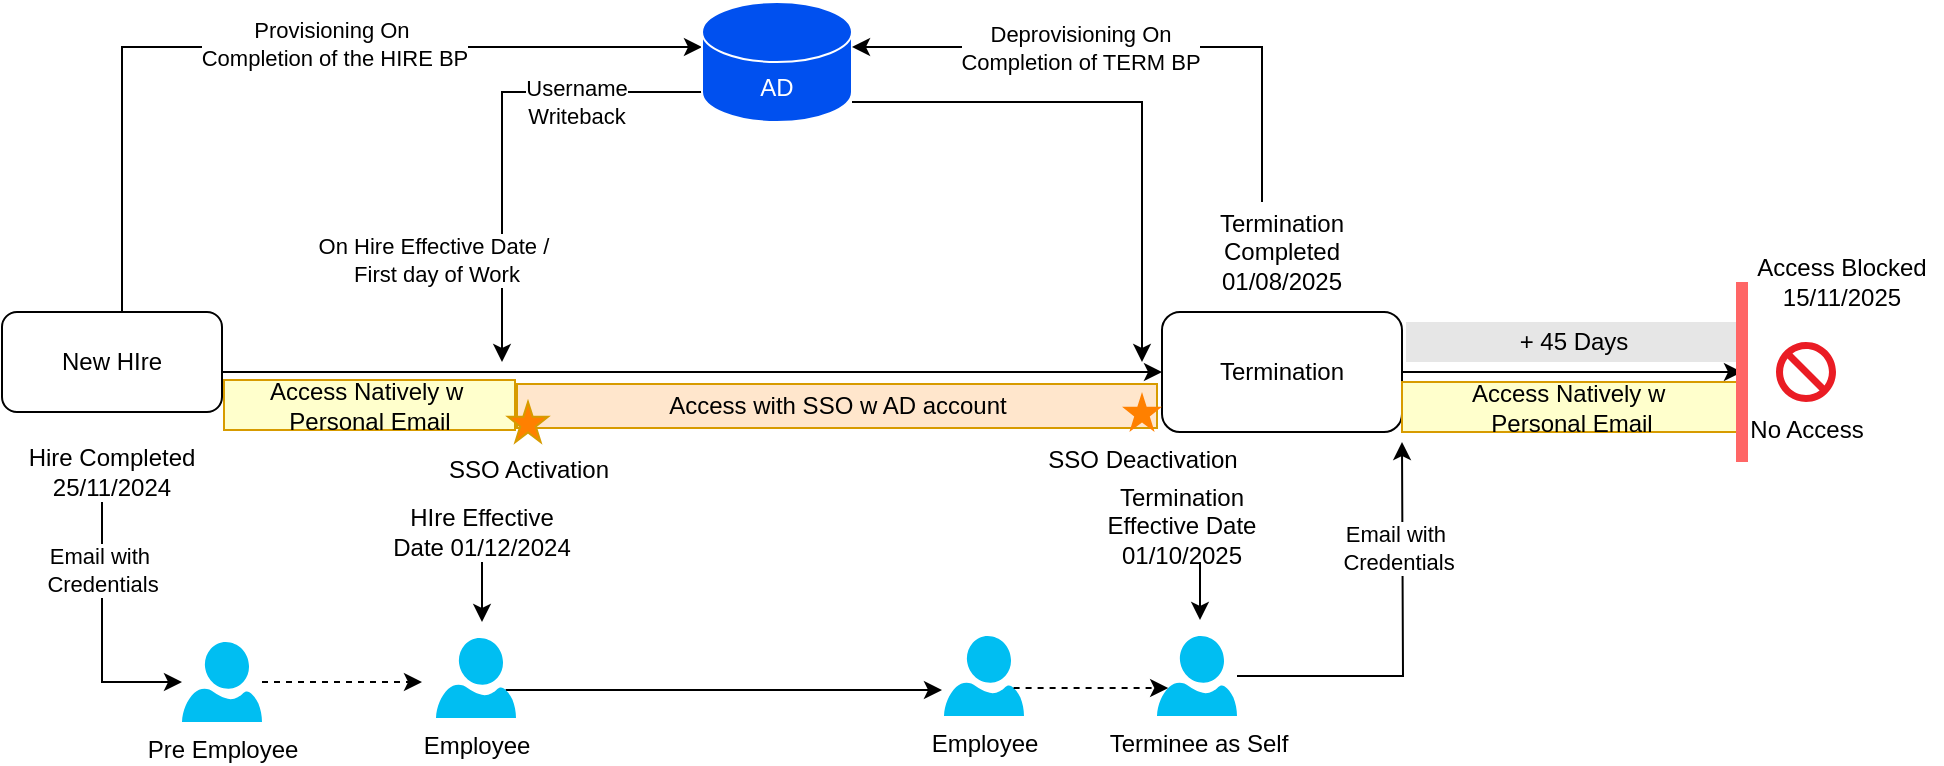 <mxfile version="24.9.0">
  <diagram name="Page-1" id="pgXmS0MTsjrdCNZytwQQ">
    <mxGraphModel dx="1018" dy="532" grid="1" gridSize="10" guides="1" tooltips="1" connect="1" arrows="1" fold="1" page="1" pageScale="1" pageWidth="850" pageHeight="1100" math="0" shadow="0">
      <root>
        <mxCell id="0" />
        <mxCell id="1" parent="0" />
        <mxCell id="-1CU30dOZKvikORUAK3m-4" style="edgeStyle=orthogonalEdgeStyle;rounded=0;orthogonalLoop=1;jettySize=auto;html=1;entryX=0;entryY=0.5;entryDx=0;entryDy=0;exitX=1;exitY=0.5;exitDx=0;exitDy=0;" edge="1" parent="1" source="-1CU30dOZKvikORUAK3m-1" target="-1CU30dOZKvikORUAK3m-2">
          <mxGeometry relative="1" as="geometry">
            <Array as="points">
              <mxPoint x="180" y="285" />
            </Array>
          </mxGeometry>
        </mxCell>
        <mxCell id="-1CU30dOZKvikORUAK3m-13" style="edgeStyle=orthogonalEdgeStyle;rounded=0;orthogonalLoop=1;jettySize=auto;html=1;entryX=0;entryY=0;entryDx=0;entryDy=22.5;entryPerimeter=0;" edge="1" parent="1" source="-1CU30dOZKvikORUAK3m-1" target="-1CU30dOZKvikORUAK3m-12">
          <mxGeometry relative="1" as="geometry">
            <Array as="points">
              <mxPoint x="130" y="123" />
            </Array>
          </mxGeometry>
        </mxCell>
        <mxCell id="-1CU30dOZKvikORUAK3m-14" value="Provisioning On&amp;nbsp;&lt;div&gt;Completion of the HIRE BP&lt;/div&gt;" style="edgeLabel;html=1;align=center;verticalAlign=middle;resizable=0;points=[];" vertex="1" connectable="0" parent="-1CU30dOZKvikORUAK3m-13">
          <mxGeometry x="0.036" relative="1" as="geometry">
            <mxPoint x="19" y="-2" as="offset" />
          </mxGeometry>
        </mxCell>
        <mxCell id="-1CU30dOZKvikORUAK3m-1" value="New HIre" style="rounded=1;whiteSpace=wrap;html=1;" vertex="1" parent="1">
          <mxGeometry x="70" y="255" width="110" height="50" as="geometry" />
        </mxCell>
        <mxCell id="-1CU30dOZKvikORUAK3m-33" style="edgeStyle=orthogonalEdgeStyle;rounded=0;orthogonalLoop=1;jettySize=auto;html=1;" edge="1" parent="1" source="-1CU30dOZKvikORUAK3m-2">
          <mxGeometry relative="1" as="geometry">
            <mxPoint x="940" y="285" as="targetPoint" />
          </mxGeometry>
        </mxCell>
        <mxCell id="-1CU30dOZKvikORUAK3m-2" value="Termination" style="rounded=1;whiteSpace=wrap;html=1;" vertex="1" parent="1">
          <mxGeometry x="650" y="255" width="120" height="60" as="geometry" />
        </mxCell>
        <mxCell id="-1CU30dOZKvikORUAK3m-3" value="HIre Effective Date 01/12/2024" style="text;html=1;align=center;verticalAlign=middle;whiteSpace=wrap;rounded=0;" vertex="1" parent="1">
          <mxGeometry x="260" y="350" width="100" height="30" as="geometry" />
        </mxCell>
        <mxCell id="-1CU30dOZKvikORUAK3m-7" style="edgeStyle=orthogonalEdgeStyle;rounded=0;orthogonalLoop=1;jettySize=auto;html=1;" edge="1" parent="1" source="-1CU30dOZKvikORUAK3m-5" target="-1CU30dOZKvikORUAK3m-6">
          <mxGeometry relative="1" as="geometry">
            <Array as="points">
              <mxPoint x="120" y="440" />
            </Array>
          </mxGeometry>
        </mxCell>
        <mxCell id="-1CU30dOZKvikORUAK3m-8" value="Email with&amp;nbsp;&lt;div&gt;Credentials&lt;/div&gt;" style="edgeLabel;html=1;align=center;verticalAlign=middle;resizable=0;points=[];" vertex="1" connectable="0" parent="-1CU30dOZKvikORUAK3m-7">
          <mxGeometry x="-0.478" relative="1" as="geometry">
            <mxPoint as="offset" />
          </mxGeometry>
        </mxCell>
        <mxCell id="-1CU30dOZKvikORUAK3m-5" value="Hire Completed&lt;div&gt;25/11/2024&lt;/div&gt;" style="text;html=1;align=center;verticalAlign=middle;whiteSpace=wrap;rounded=0;" vertex="1" parent="1">
          <mxGeometry x="80" y="320" width="90" height="30" as="geometry" />
        </mxCell>
        <mxCell id="-1CU30dOZKvikORUAK3m-10" style="edgeStyle=orthogonalEdgeStyle;rounded=0;orthogonalLoop=1;jettySize=auto;html=1;exitX=0.87;exitY=0.65;exitDx=0;exitDy=0;exitPerimeter=0;" edge="1" parent="1" source="-1CU30dOZKvikORUAK3m-9">
          <mxGeometry relative="1" as="geometry">
            <mxPoint x="540" y="444" as="targetPoint" />
          </mxGeometry>
        </mxCell>
        <mxCell id="-1CU30dOZKvikORUAK3m-18" style="edgeStyle=orthogonalEdgeStyle;rounded=0;orthogonalLoop=1;jettySize=auto;html=1;dashed=1;" edge="1" parent="1" source="-1CU30dOZKvikORUAK3m-6">
          <mxGeometry relative="1" as="geometry">
            <mxPoint x="280" y="440" as="targetPoint" />
          </mxGeometry>
        </mxCell>
        <mxCell id="-1CU30dOZKvikORUAK3m-6" value="Pre Employee" style="verticalLabelPosition=bottom;html=1;verticalAlign=top;align=center;strokeColor=none;fillColor=#00BEF2;shape=mxgraph.azure.user;" vertex="1" parent="1">
          <mxGeometry x="160" y="420" width="40" height="40" as="geometry" />
        </mxCell>
        <mxCell id="-1CU30dOZKvikORUAK3m-9" value="Employee" style="verticalLabelPosition=bottom;html=1;verticalAlign=top;align=center;strokeColor=none;fillColor=#00BEF2;shape=mxgraph.azure.user;" vertex="1" parent="1">
          <mxGeometry x="287" y="418" width="40" height="40" as="geometry" />
        </mxCell>
        <mxCell id="-1CU30dOZKvikORUAK3m-11" value="" style="endArrow=classic;html=1;rounded=0;" edge="1" parent="1">
          <mxGeometry width="50" height="50" relative="1" as="geometry">
            <mxPoint x="310" y="380" as="sourcePoint" />
            <mxPoint x="310" y="410" as="targetPoint" />
          </mxGeometry>
        </mxCell>
        <mxCell id="-1CU30dOZKvikORUAK3m-15" style="edgeStyle=orthogonalEdgeStyle;rounded=0;orthogonalLoop=1;jettySize=auto;html=1;exitX=0;exitY=1;exitDx=0;exitDy=-15;exitPerimeter=0;" edge="1" parent="1" source="-1CU30dOZKvikORUAK3m-12">
          <mxGeometry relative="1" as="geometry">
            <mxPoint x="320" y="280" as="targetPoint" />
            <mxPoint x="410" y="112.5" as="sourcePoint" />
            <Array as="points">
              <mxPoint x="320" y="145" />
            </Array>
          </mxGeometry>
        </mxCell>
        <mxCell id="-1CU30dOZKvikORUAK3m-16" value="&lt;div&gt;On Hire Effective Date /&amp;nbsp;&lt;/div&gt;&lt;div&gt;First day of Work&lt;/div&gt;" style="edgeLabel;html=1;align=center;verticalAlign=middle;resizable=0;points=[];" vertex="1" connectable="0" parent="-1CU30dOZKvikORUAK3m-15">
          <mxGeometry x="0.145" y="1" relative="1" as="geometry">
            <mxPoint x="-34" y="49" as="offset" />
          </mxGeometry>
        </mxCell>
        <mxCell id="-1CU30dOZKvikORUAK3m-36" value="Username&lt;div&gt;Writeback&lt;/div&gt;" style="edgeLabel;html=1;align=center;verticalAlign=middle;resizable=0;points=[];" vertex="1" connectable="0" parent="-1CU30dOZKvikORUAK3m-15">
          <mxGeometry x="-0.378" y="-1" relative="1" as="geometry">
            <mxPoint x="10" y="6" as="offset" />
          </mxGeometry>
        </mxCell>
        <mxCell id="-1CU30dOZKvikORUAK3m-59" style="edgeStyle=orthogonalEdgeStyle;rounded=0;orthogonalLoop=1;jettySize=auto;html=1;" edge="1" parent="1" source="-1CU30dOZKvikORUAK3m-12">
          <mxGeometry relative="1" as="geometry">
            <mxPoint x="640" y="280" as="targetPoint" />
            <Array as="points">
              <mxPoint x="640" y="150" />
            </Array>
          </mxGeometry>
        </mxCell>
        <mxCell id="-1CU30dOZKvikORUAK3m-12" value="AD" style="shape=cylinder3;whiteSpace=wrap;html=1;boundedLbl=1;backgroundOutline=1;size=15;fillColor=#0050ef;fontColor=#ffffff;strokeColor=#FFFFFF;" vertex="1" parent="1">
          <mxGeometry x="420" y="100" width="75" height="60" as="geometry" />
        </mxCell>
        <mxCell id="-1CU30dOZKvikORUAK3m-19" value="Employee" style="verticalLabelPosition=bottom;html=1;verticalAlign=top;align=center;strokeColor=none;fillColor=#00BEF2;shape=mxgraph.azure.user;" vertex="1" parent="1">
          <mxGeometry x="541" y="417" width="40" height="40" as="geometry" />
        </mxCell>
        <mxCell id="-1CU30dOZKvikORUAK3m-20" value="Termination Effective Date 01/10/2025" style="text;html=1;align=center;verticalAlign=middle;whiteSpace=wrap;rounded=0;" vertex="1" parent="1">
          <mxGeometry x="610" y="347" width="100" height="30" as="geometry" />
        </mxCell>
        <mxCell id="-1CU30dOZKvikORUAK3m-34" style="edgeStyle=orthogonalEdgeStyle;rounded=0;orthogonalLoop=1;jettySize=auto;html=1;" edge="1" parent="1" source="-1CU30dOZKvikORUAK3m-22">
          <mxGeometry relative="1" as="geometry">
            <mxPoint x="770" y="320" as="targetPoint" />
          </mxGeometry>
        </mxCell>
        <mxCell id="-1CU30dOZKvikORUAK3m-35" value="Email with&amp;nbsp;&lt;div&gt;Credentials&lt;/div&gt;" style="edgeLabel;html=1;align=center;verticalAlign=middle;resizable=0;points=[];" vertex="1" connectable="0" parent="-1CU30dOZKvikORUAK3m-34">
          <mxGeometry x="0.469" y="2" relative="1" as="geometry">
            <mxPoint as="offset" />
          </mxGeometry>
        </mxCell>
        <mxCell id="-1CU30dOZKvikORUAK3m-22" value="Terminee as Self" style="verticalLabelPosition=bottom;html=1;verticalAlign=top;align=center;strokeColor=none;fillColor=#00BEF2;shape=mxgraph.azure.user;" vertex="1" parent="1">
          <mxGeometry x="647.5" y="417" width="40" height="40" as="geometry" />
        </mxCell>
        <mxCell id="-1CU30dOZKvikORUAK3m-24" value="Termination&lt;div&gt;Completed&lt;/div&gt;&lt;div&gt;01/08/2025&lt;/div&gt;" style="text;html=1;align=center;verticalAlign=middle;whiteSpace=wrap;rounded=0;" vertex="1" parent="1">
          <mxGeometry x="660" y="210" width="100" height="30" as="geometry" />
        </mxCell>
        <mxCell id="-1CU30dOZKvikORUAK3m-29" value="Access with SSO w AD account" style="rounded=0;whiteSpace=wrap;html=1;fillColor=#ffe6cc;strokeColor=#d79b00;" vertex="1" parent="1">
          <mxGeometry x="327.5" y="291" width="320" height="22" as="geometry" />
        </mxCell>
        <mxCell id="-1CU30dOZKvikORUAK3m-37" value="Access Natively w&amp;nbsp;&lt;div&gt;Personal Email&lt;/div&gt;" style="rounded=0;whiteSpace=wrap;html=1;fillColor=#FFFFCC;strokeColor=#d79b00;" vertex="1" parent="1">
          <mxGeometry x="181" y="289" width="145.5" height="25" as="geometry" />
        </mxCell>
        <mxCell id="-1CU30dOZKvikORUAK3m-38" value="Access Natively w&amp;nbsp;&lt;div&gt;Personal Email&lt;/div&gt;" style="rounded=0;whiteSpace=wrap;html=1;fillColor=#FFFFCC;strokeColor=#d79b00;" vertex="1" parent="1">
          <mxGeometry x="770" y="290" width="170" height="25" as="geometry" />
        </mxCell>
        <mxCell id="-1CU30dOZKvikORUAK3m-39" value="+ 45 Days" style="text;html=1;align=center;verticalAlign=middle;whiteSpace=wrap;rounded=0;fillColor=#E6E6E6;" vertex="1" parent="1">
          <mxGeometry x="772" y="260" width="168" height="20" as="geometry" />
        </mxCell>
        <mxCell id="-1CU30dOZKvikORUAK3m-45" value="No Access" style="sketch=0;aspect=fixed;pointerEvents=1;shadow=0;dashed=0;html=1;strokeColor=none;labelPosition=center;verticalLabelPosition=bottom;verticalAlign=top;align=center;shape=mxgraph.mscae.enterprise.not_allowed;fillColor=#EA1C24;" vertex="1" parent="1">
          <mxGeometry x="957" y="270" width="30" height="30" as="geometry" />
        </mxCell>
        <mxCell id="-1CU30dOZKvikORUAK3m-46" value="" style="endArrow=none;html=1;rounded=0;strokeWidth=6;strokeColor=#FF6666;" edge="1" parent="1">
          <mxGeometry width="50" height="50" relative="1" as="geometry">
            <mxPoint x="940" y="330" as="sourcePoint" />
            <mxPoint x="940" y="240" as="targetPoint" />
          </mxGeometry>
        </mxCell>
        <mxCell id="-1CU30dOZKvikORUAK3m-52" style="edgeStyle=orthogonalEdgeStyle;rounded=0;orthogonalLoop=1;jettySize=auto;html=1;dashed=1;entryX=0.14;entryY=0.65;entryDx=0;entryDy=0;entryPerimeter=0;exitX=0.87;exitY=0.65;exitDx=0;exitDy=0;exitPerimeter=0;" edge="1" parent="1" source="-1CU30dOZKvikORUAK3m-19" target="-1CU30dOZKvikORUAK3m-22">
          <mxGeometry relative="1" as="geometry">
            <mxPoint x="290" y="450" as="targetPoint" />
            <mxPoint x="500" y="443" as="sourcePoint" />
          </mxGeometry>
        </mxCell>
        <mxCell id="-1CU30dOZKvikORUAK3m-54" value="" style="endArrow=classic;html=1;rounded=0;" edge="1" parent="1">
          <mxGeometry width="50" height="50" relative="1" as="geometry">
            <mxPoint x="669" y="380" as="sourcePoint" />
            <mxPoint x="669" y="409" as="targetPoint" />
          </mxGeometry>
        </mxCell>
        <mxCell id="-1CU30dOZKvikORUAK3m-55" value="SSO Activation" style="verticalLabelPosition=bottom;verticalAlign=top;html=1;shape=mxgraph.basic.star;fillColor=#FF8000;strokeColor=#d79b00;" vertex="1" parent="1">
          <mxGeometry x="323" y="300" width="20" height="20" as="geometry" />
        </mxCell>
        <mxCell id="-1CU30dOZKvikORUAK3m-56" style="edgeStyle=orthogonalEdgeStyle;rounded=0;orthogonalLoop=1;jettySize=auto;html=1;entryX=1;entryY=0;entryDx=0;entryDy=22.5;entryPerimeter=0;" edge="1" parent="1" target="-1CU30dOZKvikORUAK3m-12">
          <mxGeometry relative="1" as="geometry">
            <mxPoint x="700" y="200" as="sourcePoint" />
            <Array as="points">
              <mxPoint x="700" y="123" />
            </Array>
          </mxGeometry>
        </mxCell>
        <mxCell id="-1CU30dOZKvikORUAK3m-57" value="Deprovisioning On&lt;div&gt;Completion of TERM BP&lt;/div&gt;" style="edgeLabel;html=1;align=center;verticalAlign=middle;resizable=0;points=[];" vertex="1" connectable="0" parent="-1CU30dOZKvikORUAK3m-56">
          <mxGeometry x="0.192" relative="1" as="geometry">
            <mxPoint as="offset" />
          </mxGeometry>
        </mxCell>
        <mxCell id="-1CU30dOZKvikORUAK3m-58" value="Access Blocked&lt;div&gt;15/11/2025&lt;/div&gt;" style="text;html=1;align=center;verticalAlign=middle;whiteSpace=wrap;rounded=0;" vertex="1" parent="1">
          <mxGeometry x="940" y="225" width="100" height="30" as="geometry" />
        </mxCell>
        <mxCell id="-1CU30dOZKvikORUAK3m-60" value="SSO Deactivation" style="verticalLabelPosition=bottom;verticalAlign=top;html=1;shape=mxgraph.basic.star;fillColor=#FF8000;strokeColor=none;" vertex="1" parent="1">
          <mxGeometry x="630" y="295" width="20" height="20" as="geometry" />
        </mxCell>
      </root>
    </mxGraphModel>
  </diagram>
</mxfile>
